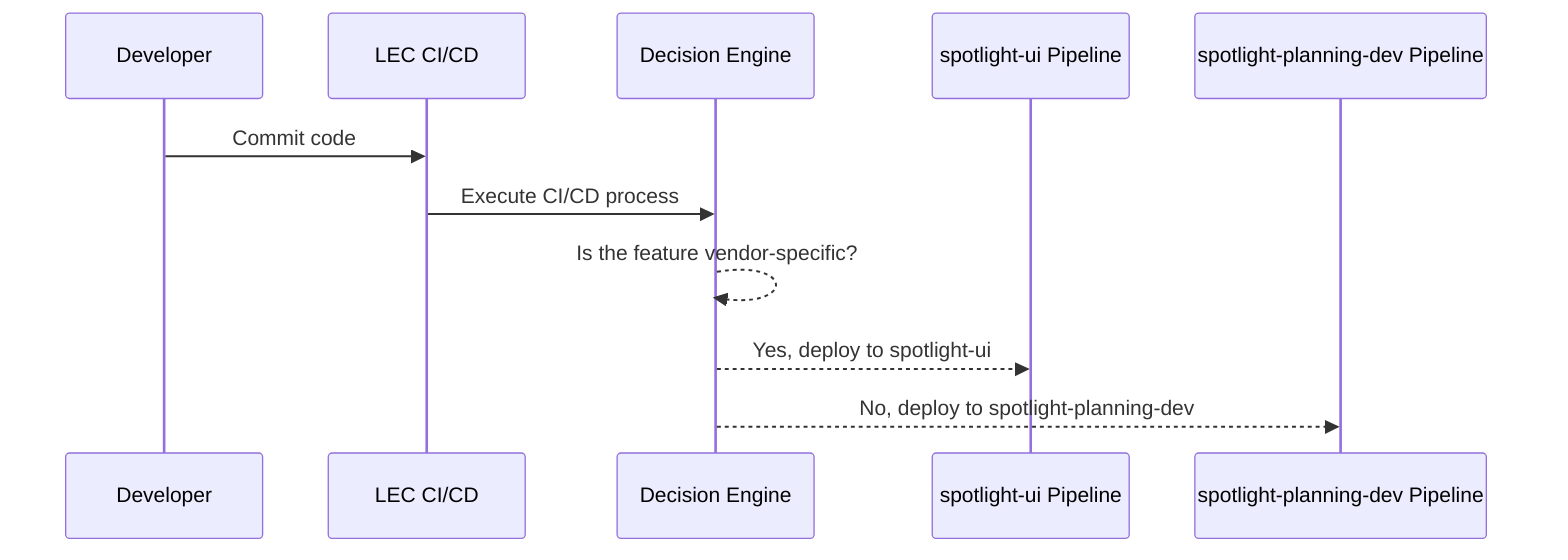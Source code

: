 sequenceDiagram
    participant Developer
    participant CI/CD as LEC CI/CD
    participant Decision as Decision Engine
    participant SpotlightUI as spotlight-ui Pipeline
    participant SpotlightDev as spotlight-planning-dev Pipeline

    Developer->>CI/CD: Commit code
    CI/CD->>Decision: Execute CI/CD process
    Decision-->>Decision: Is the feature vendor-specific?
    Decision-->>SpotlightUI: Yes, deploy to spotlight-ui
    Decision-->>SpotlightDev: No, deploy to spotlight-planning-dev